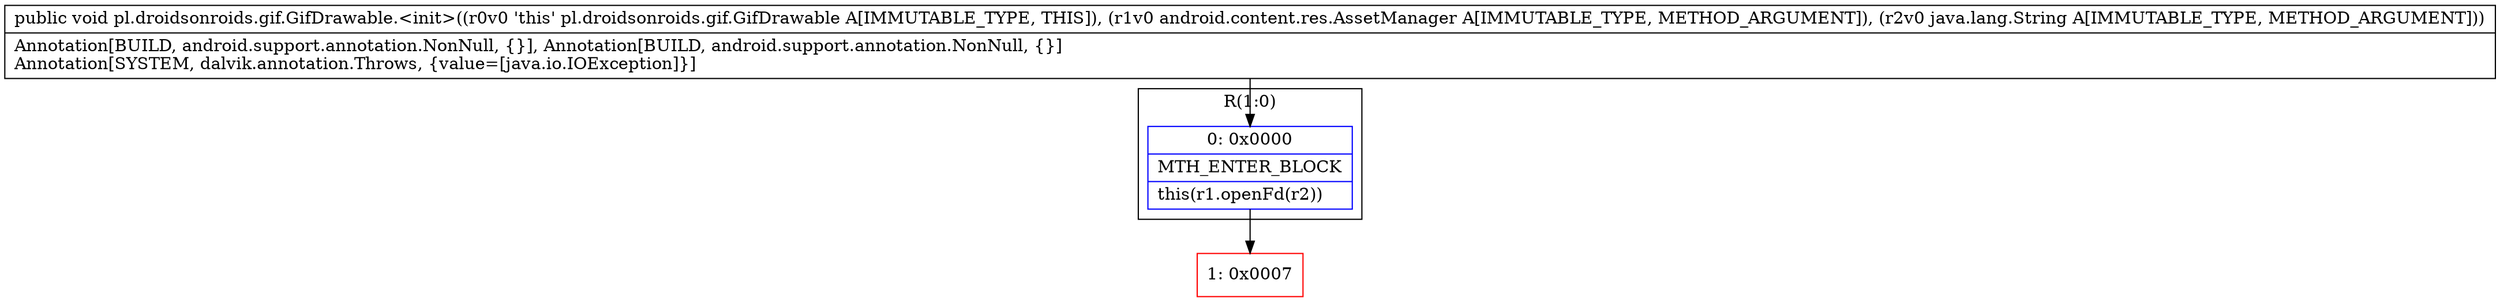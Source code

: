 digraph "CFG forpl.droidsonroids.gif.GifDrawable.\<init\>(Landroid\/content\/res\/AssetManager;Ljava\/lang\/String;)V" {
subgraph cluster_Region_187387158 {
label = "R(1:0)";
node [shape=record,color=blue];
Node_0 [shape=record,label="{0\:\ 0x0000|MTH_ENTER_BLOCK\l|this(r1.openFd(r2))\l}"];
}
Node_1 [shape=record,color=red,label="{1\:\ 0x0007}"];
MethodNode[shape=record,label="{public void pl.droidsonroids.gif.GifDrawable.\<init\>((r0v0 'this' pl.droidsonroids.gif.GifDrawable A[IMMUTABLE_TYPE, THIS]), (r1v0 android.content.res.AssetManager A[IMMUTABLE_TYPE, METHOD_ARGUMENT]), (r2v0 java.lang.String A[IMMUTABLE_TYPE, METHOD_ARGUMENT]))  | Annotation[BUILD, android.support.annotation.NonNull, \{\}], Annotation[BUILD, android.support.annotation.NonNull, \{\}]\lAnnotation[SYSTEM, dalvik.annotation.Throws, \{value=[java.io.IOException]\}]\l}"];
MethodNode -> Node_0;
Node_0 -> Node_1;
}

